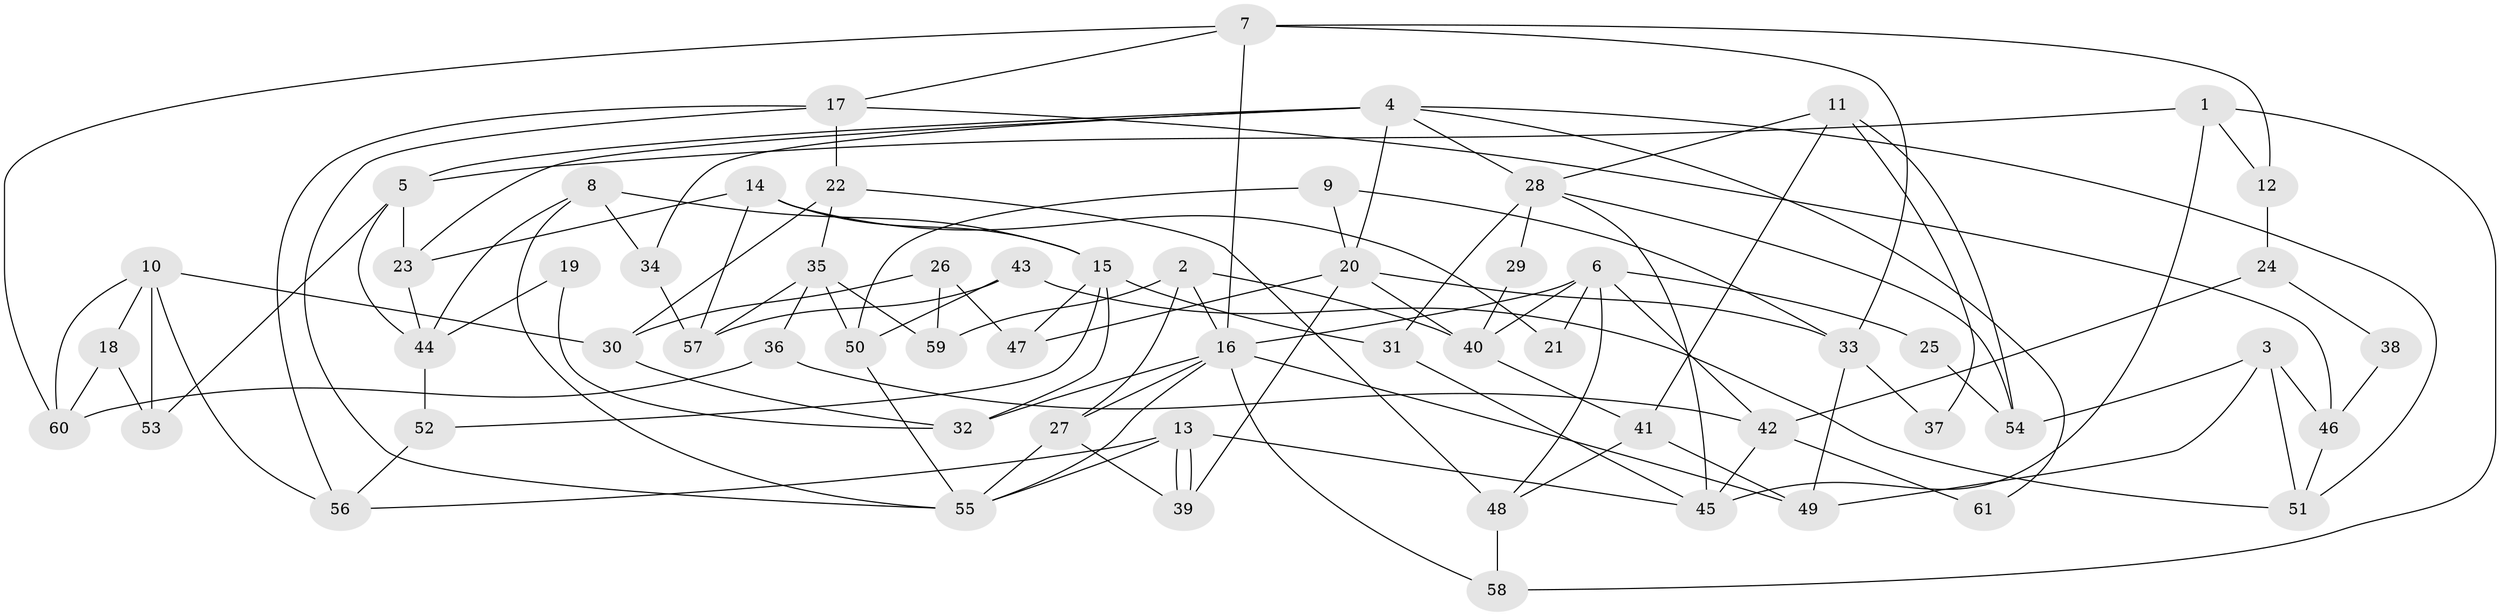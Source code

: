 // Generated by graph-tools (version 1.1) at 2025/14/03/09/25 04:14:48]
// undirected, 61 vertices, 122 edges
graph export_dot {
graph [start="1"]
  node [color=gray90,style=filled];
  1;
  2;
  3;
  4;
  5;
  6;
  7;
  8;
  9;
  10;
  11;
  12;
  13;
  14;
  15;
  16;
  17;
  18;
  19;
  20;
  21;
  22;
  23;
  24;
  25;
  26;
  27;
  28;
  29;
  30;
  31;
  32;
  33;
  34;
  35;
  36;
  37;
  38;
  39;
  40;
  41;
  42;
  43;
  44;
  45;
  46;
  47;
  48;
  49;
  50;
  51;
  52;
  53;
  54;
  55;
  56;
  57;
  58;
  59;
  60;
  61;
  1 -- 58;
  1 -- 5;
  1 -- 12;
  1 -- 45;
  2 -- 27;
  2 -- 40;
  2 -- 16;
  2 -- 59;
  3 -- 54;
  3 -- 46;
  3 -- 49;
  3 -- 51;
  4 -- 51;
  4 -- 20;
  4 -- 5;
  4 -- 23;
  4 -- 28;
  4 -- 34;
  4 -- 61;
  5 -- 23;
  5 -- 44;
  5 -- 53;
  6 -- 42;
  6 -- 16;
  6 -- 21;
  6 -- 25;
  6 -- 40;
  6 -- 48;
  7 -- 16;
  7 -- 17;
  7 -- 12;
  7 -- 33;
  7 -- 60;
  8 -- 55;
  8 -- 44;
  8 -- 15;
  8 -- 34;
  9 -- 20;
  9 -- 33;
  9 -- 50;
  10 -- 30;
  10 -- 60;
  10 -- 18;
  10 -- 53;
  10 -- 56;
  11 -- 41;
  11 -- 28;
  11 -- 37;
  11 -- 54;
  12 -- 24;
  13 -- 56;
  13 -- 39;
  13 -- 39;
  13 -- 45;
  13 -- 55;
  14 -- 15;
  14 -- 57;
  14 -- 21;
  14 -- 23;
  15 -- 31;
  15 -- 32;
  15 -- 47;
  15 -- 52;
  16 -- 55;
  16 -- 27;
  16 -- 32;
  16 -- 49;
  16 -- 58;
  17 -- 56;
  17 -- 55;
  17 -- 22;
  17 -- 46;
  18 -- 53;
  18 -- 60;
  19 -- 32;
  19 -- 44;
  20 -- 39;
  20 -- 33;
  20 -- 40;
  20 -- 47;
  22 -- 48;
  22 -- 30;
  22 -- 35;
  23 -- 44;
  24 -- 42;
  24 -- 38;
  25 -- 54;
  26 -- 47;
  26 -- 30;
  26 -- 59;
  27 -- 55;
  27 -- 39;
  28 -- 45;
  28 -- 29;
  28 -- 31;
  28 -- 54;
  29 -- 40;
  30 -- 32;
  31 -- 45;
  33 -- 49;
  33 -- 37;
  34 -- 57;
  35 -- 59;
  35 -- 36;
  35 -- 50;
  35 -- 57;
  36 -- 60;
  36 -- 42;
  38 -- 46;
  40 -- 41;
  41 -- 49;
  41 -- 48;
  42 -- 45;
  42 -- 61;
  43 -- 50;
  43 -- 57;
  43 -- 51;
  44 -- 52;
  46 -- 51;
  48 -- 58;
  50 -- 55;
  52 -- 56;
}
